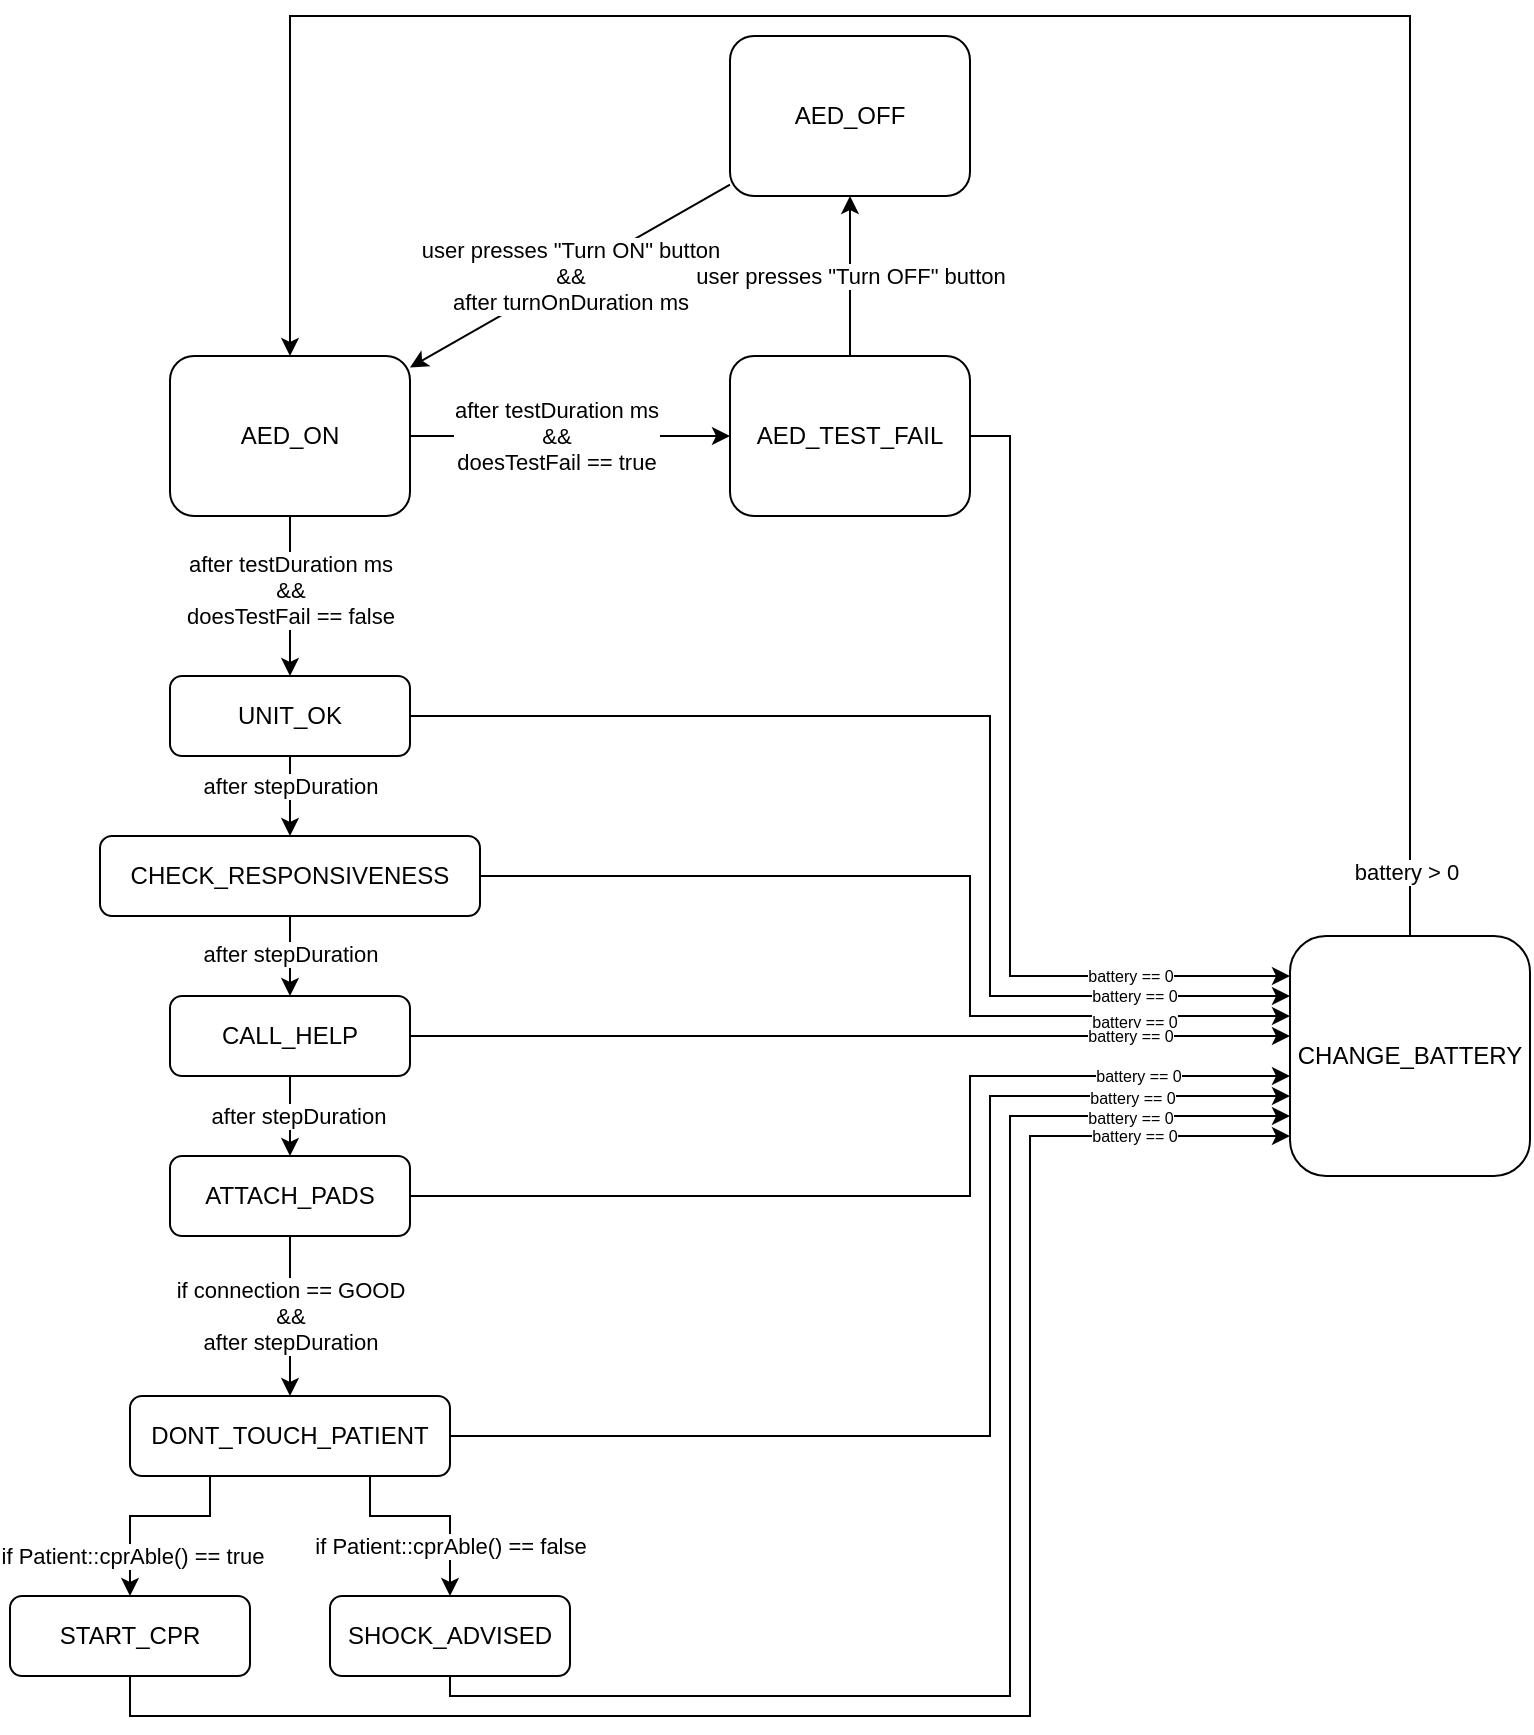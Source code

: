 <mxfile version="22.1.2" type="device">
  <diagram name="Page-1" id="YRFLMLcwG-B4jAh9hGQP">
    <mxGraphModel dx="1315" dy="929" grid="1" gridSize="10" guides="1" tooltips="1" connect="1" arrows="1" fold="1" page="0" pageScale="1" pageWidth="850" pageHeight="1100" math="0" shadow="0">
      <root>
        <mxCell id="0" />
        <mxCell id="1" parent="0" />
        <mxCell id="i0PFO4XPD0DUhZGkGY-5-39" value="user presses &quot;Turn ON&quot; button&lt;br&gt;&amp;amp;&amp;amp;&lt;br&gt;after turnOnDuration ms" style="rounded=0;orthogonalLoop=1;jettySize=auto;html=1;" parent="1" source="i0PFO4XPD0DUhZGkGY-5-3" target="i0PFO4XPD0DUhZGkGY-5-6" edge="1">
          <mxGeometry relative="1" as="geometry">
            <mxPoint as="offset" />
            <Array as="points">
              <mxPoint x="280" y="-120" />
            </Array>
          </mxGeometry>
        </mxCell>
        <mxCell id="i0PFO4XPD0DUhZGkGY-5-3" value="AED_OFF" style="rounded=1;whiteSpace=wrap;html=1;" parent="1" vertex="1">
          <mxGeometry x="360" y="-240" width="120" height="80" as="geometry" />
        </mxCell>
        <mxCell id="i0PFO4XPD0DUhZGkGY-5-40" value="" style="rounded=0;orthogonalLoop=1;jettySize=auto;html=1;" parent="1" source="i0PFO4XPD0DUhZGkGY-5-6" target="i0PFO4XPD0DUhZGkGY-5-8" edge="1">
          <mxGeometry relative="1" as="geometry" />
        </mxCell>
        <mxCell id="i0PFO4XPD0DUhZGkGY-5-41" value="after testDuration ms&lt;br&gt;&amp;amp;&amp;amp;&lt;br&gt;doesTestFail == false" style="edgeLabel;html=1;align=center;verticalAlign=middle;resizable=0;points=[];" parent="i0PFO4XPD0DUhZGkGY-5-40" vertex="1" connectable="0">
          <mxGeometry x="-0.28" y="1" relative="1" as="geometry">
            <mxPoint x="-1" y="8" as="offset" />
          </mxGeometry>
        </mxCell>
        <mxCell id="RST6yxN7UGok1e9Vg7jZ-1" style="edgeStyle=orthogonalEdgeStyle;rounded=0;orthogonalLoop=1;jettySize=auto;html=1;" edge="1" parent="1" source="i0PFO4XPD0DUhZGkGY-5-6" target="i0PFO4XPD0DUhZGkGY-5-22">
          <mxGeometry relative="1" as="geometry">
            <Array as="points">
              <mxPoint x="300" y="-40" />
              <mxPoint x="300" y="-40" />
            </Array>
          </mxGeometry>
        </mxCell>
        <mxCell id="RST6yxN7UGok1e9Vg7jZ-2" value="after testDuration&amp;nbsp;ms&lt;br&gt;&amp;amp;&amp;amp;&lt;br&gt;doesTestFail == true" style="edgeLabel;html=1;align=center;verticalAlign=middle;resizable=0;points=[];" vertex="1" connectable="0" parent="RST6yxN7UGok1e9Vg7jZ-1">
          <mxGeometry x="0.671" y="1" relative="1" as="geometry">
            <mxPoint x="-61" y="1" as="offset" />
          </mxGeometry>
        </mxCell>
        <mxCell id="i0PFO4XPD0DUhZGkGY-5-6" value="AED_ON" style="rounded=1;whiteSpace=wrap;html=1;" parent="1" vertex="1">
          <mxGeometry x="80" y="-80" width="120" height="80" as="geometry" />
        </mxCell>
        <mxCell id="i0PFO4XPD0DUhZGkGY-5-48" style="edgeStyle=orthogonalEdgeStyle;rounded=0;orthogonalLoop=1;jettySize=auto;html=1;" parent="1" source="i0PFO4XPD0DUhZGkGY-5-8" target="i0PFO4XPD0DUhZGkGY-5-11" edge="1">
          <mxGeometry relative="1" as="geometry" />
        </mxCell>
        <mxCell id="RST6yxN7UGok1e9Vg7jZ-3" value="after stepDuration" style="edgeLabel;html=1;align=center;verticalAlign=middle;resizable=0;points=[];" vertex="1" connectable="0" parent="i0PFO4XPD0DUhZGkGY-5-48">
          <mxGeometry x="-0.275" relative="1" as="geometry">
            <mxPoint as="offset" />
          </mxGeometry>
        </mxCell>
        <mxCell id="RST6yxN7UGok1e9Vg7jZ-17" style="edgeStyle=orthogonalEdgeStyle;rounded=0;orthogonalLoop=1;jettySize=auto;html=1;" edge="1" parent="1" source="i0PFO4XPD0DUhZGkGY-5-8" target="RST6yxN7UGok1e9Vg7jZ-10">
          <mxGeometry relative="1" as="geometry">
            <Array as="points">
              <mxPoint x="490" y="100" />
              <mxPoint x="490" y="240" />
            </Array>
          </mxGeometry>
        </mxCell>
        <mxCell id="RST6yxN7UGok1e9Vg7jZ-29" value="battery == 0" style="edgeLabel;html=1;align=center;verticalAlign=middle;resizable=0;points=[];fontSize=8;" vertex="1" connectable="0" parent="RST6yxN7UGok1e9Vg7jZ-17">
          <mxGeometry x="0.637" y="1" relative="1" as="geometry">
            <mxPoint x="27" y="1" as="offset" />
          </mxGeometry>
        </mxCell>
        <mxCell id="i0PFO4XPD0DUhZGkGY-5-8" value="UNIT_OK" style="rounded=1;whiteSpace=wrap;html=1;" parent="1" vertex="1">
          <mxGeometry x="80" y="80" width="120" height="40" as="geometry" />
        </mxCell>
        <mxCell id="i0PFO4XPD0DUhZGkGY-5-50" value="" style="edgeStyle=orthogonalEdgeStyle;rounded=0;orthogonalLoop=1;jettySize=auto;html=1;" parent="1" source="i0PFO4XPD0DUhZGkGY-5-11" target="i0PFO4XPD0DUhZGkGY-5-13" edge="1">
          <mxGeometry relative="1" as="geometry" />
        </mxCell>
        <mxCell id="i0PFO4XPD0DUhZGkGY-5-51" value="after stepDuration" style="edgeLabel;html=1;align=center;verticalAlign=middle;resizable=0;points=[];" parent="i0PFO4XPD0DUhZGkGY-5-50" vertex="1" connectable="0">
          <mxGeometry x="-0.075" relative="1" as="geometry">
            <mxPoint as="offset" />
          </mxGeometry>
        </mxCell>
        <mxCell id="RST6yxN7UGok1e9Vg7jZ-18" style="edgeStyle=orthogonalEdgeStyle;rounded=0;orthogonalLoop=1;jettySize=auto;html=1;" edge="1" parent="1" source="i0PFO4XPD0DUhZGkGY-5-11" target="RST6yxN7UGok1e9Vg7jZ-10">
          <mxGeometry relative="1" as="geometry">
            <Array as="points">
              <mxPoint x="480" y="180" />
              <mxPoint x="480" y="250" />
            </Array>
          </mxGeometry>
        </mxCell>
        <mxCell id="RST6yxN7UGok1e9Vg7jZ-30" value="battery == 0" style="edgeLabel;html=1;align=center;verticalAlign=middle;resizable=0;points=[];fontSize=8;" vertex="1" connectable="0" parent="RST6yxN7UGok1e9Vg7jZ-18">
          <mxGeometry x="0.558" y="-1" relative="1" as="geometry">
            <mxPoint x="27" y="2" as="offset" />
          </mxGeometry>
        </mxCell>
        <mxCell id="i0PFO4XPD0DUhZGkGY-5-11" value="CHECK_RESPONSIVENESS" style="rounded=1;whiteSpace=wrap;html=1;" parent="1" vertex="1">
          <mxGeometry x="45" y="160" width="190" height="40" as="geometry" />
        </mxCell>
        <mxCell id="i0PFO4XPD0DUhZGkGY-5-52" value="" style="edgeStyle=orthogonalEdgeStyle;rounded=0;orthogonalLoop=1;jettySize=auto;html=1;" parent="1" source="i0PFO4XPD0DUhZGkGY-5-13" target="i0PFO4XPD0DUhZGkGY-5-15" edge="1">
          <mxGeometry relative="1" as="geometry" />
        </mxCell>
        <mxCell id="i0PFO4XPD0DUhZGkGY-5-53" value="after stepDuration" style="edgeLabel;html=1;align=center;verticalAlign=middle;resizable=0;points=[];" parent="i0PFO4XPD0DUhZGkGY-5-52" vertex="1" connectable="0">
          <mxGeometry y="4" relative="1" as="geometry">
            <mxPoint as="offset" />
          </mxGeometry>
        </mxCell>
        <mxCell id="RST6yxN7UGok1e9Vg7jZ-19" style="edgeStyle=orthogonalEdgeStyle;rounded=0;orthogonalLoop=1;jettySize=auto;html=1;" edge="1" parent="1" source="i0PFO4XPD0DUhZGkGY-5-13" target="RST6yxN7UGok1e9Vg7jZ-10">
          <mxGeometry relative="1" as="geometry">
            <Array as="points">
              <mxPoint x="600" y="260" />
              <mxPoint x="600" y="260" />
            </Array>
          </mxGeometry>
        </mxCell>
        <mxCell id="RST6yxN7UGok1e9Vg7jZ-32" value="battery == 0" style="edgeLabel;html=1;align=center;verticalAlign=middle;resizable=0;points=[];fontSize=8;" vertex="1" connectable="0" parent="RST6yxN7UGok1e9Vg7jZ-19">
          <mxGeometry x="0.535" relative="1" as="geometry">
            <mxPoint x="22" as="offset" />
          </mxGeometry>
        </mxCell>
        <mxCell id="i0PFO4XPD0DUhZGkGY-5-13" value="CALL_HELP" style="rounded=1;whiteSpace=wrap;html=1;" parent="1" vertex="1">
          <mxGeometry x="80" y="240" width="120" height="40" as="geometry" />
        </mxCell>
        <mxCell id="i0PFO4XPD0DUhZGkGY-5-54" value="if connection == GOOD&lt;br&gt;&amp;amp;&amp;amp;&lt;br&gt;after stepDuration" style="edgeStyle=orthogonalEdgeStyle;rounded=0;orthogonalLoop=1;jettySize=auto;html=1;" parent="1" source="i0PFO4XPD0DUhZGkGY-5-15" target="i0PFO4XPD0DUhZGkGY-5-17" edge="1">
          <mxGeometry relative="1" as="geometry" />
        </mxCell>
        <mxCell id="RST6yxN7UGok1e9Vg7jZ-20" style="edgeStyle=orthogonalEdgeStyle;rounded=0;orthogonalLoop=1;jettySize=auto;html=1;" edge="1" parent="1" source="i0PFO4XPD0DUhZGkGY-5-15" target="RST6yxN7UGok1e9Vg7jZ-10">
          <mxGeometry relative="1" as="geometry">
            <Array as="points">
              <mxPoint x="480" y="340" />
              <mxPoint x="480" y="280" />
            </Array>
          </mxGeometry>
        </mxCell>
        <mxCell id="RST6yxN7UGok1e9Vg7jZ-33" value="battery == 0" style="edgeLabel;html=1;align=center;verticalAlign=middle;resizable=0;points=[];fontSize=8;" vertex="1" connectable="0" parent="RST6yxN7UGok1e9Vg7jZ-20">
          <mxGeometry x="0.586" y="1" relative="1" as="geometry">
            <mxPoint x="27" y="1" as="offset" />
          </mxGeometry>
        </mxCell>
        <mxCell id="i0PFO4XPD0DUhZGkGY-5-15" value="ATTACH_PADS" style="rounded=1;whiteSpace=wrap;html=1;" parent="1" vertex="1">
          <mxGeometry x="80" y="320" width="120" height="40" as="geometry" />
        </mxCell>
        <mxCell id="RST6yxN7UGok1e9Vg7jZ-8" value="" style="edgeStyle=orthogonalEdgeStyle;rounded=0;orthogonalLoop=1;jettySize=auto;html=1;" edge="1" parent="1" source="i0PFO4XPD0DUhZGkGY-5-17" target="i0PFO4XPD0DUhZGkGY-5-18">
          <mxGeometry relative="1" as="geometry">
            <Array as="points">
              <mxPoint x="100" y="500" />
              <mxPoint x="60" y="500" />
            </Array>
          </mxGeometry>
        </mxCell>
        <mxCell id="RST6yxN7UGok1e9Vg7jZ-11" value="if Patient::cprAble() == true" style="edgeLabel;html=1;align=center;verticalAlign=middle;resizable=0;points=[];" vertex="1" connectable="0" parent="RST6yxN7UGok1e9Vg7jZ-8">
          <mxGeometry x="-0.007" y="-1" relative="1" as="geometry">
            <mxPoint x="-10" y="21" as="offset" />
          </mxGeometry>
        </mxCell>
        <mxCell id="RST6yxN7UGok1e9Vg7jZ-12" style="edgeStyle=orthogonalEdgeStyle;rounded=0;orthogonalLoop=1;jettySize=auto;html=1;" edge="1" parent="1" source="i0PFO4XPD0DUhZGkGY-5-17" target="RST6yxN7UGok1e9Vg7jZ-9">
          <mxGeometry relative="1" as="geometry">
            <Array as="points">
              <mxPoint x="180" y="500" />
              <mxPoint x="220" y="500" />
            </Array>
          </mxGeometry>
        </mxCell>
        <mxCell id="RST6yxN7UGok1e9Vg7jZ-13" value="if Patient::cprAble() == false" style="edgeLabel;html=1;align=center;verticalAlign=middle;resizable=0;points=[];" vertex="1" connectable="0" parent="RST6yxN7UGok1e9Vg7jZ-12">
          <mxGeometry x="0.557" y="-1" relative="1" as="geometry">
            <mxPoint x="1" y="-3" as="offset" />
          </mxGeometry>
        </mxCell>
        <mxCell id="RST6yxN7UGok1e9Vg7jZ-21" style="edgeStyle=orthogonalEdgeStyle;rounded=0;orthogonalLoop=1;jettySize=auto;html=1;" edge="1" parent="1" source="i0PFO4XPD0DUhZGkGY-5-17" target="RST6yxN7UGok1e9Vg7jZ-10">
          <mxGeometry relative="1" as="geometry">
            <Array as="points">
              <mxPoint x="490" y="460" />
              <mxPoint x="490" y="290" />
            </Array>
          </mxGeometry>
        </mxCell>
        <mxCell id="RST6yxN7UGok1e9Vg7jZ-34" value="battery == 0" style="edgeLabel;html=1;align=center;verticalAlign=middle;resizable=0;points=[];fontSize=8;" vertex="1" connectable="0" parent="RST6yxN7UGok1e9Vg7jZ-21">
          <mxGeometry x="0.641" y="1" relative="1" as="geometry">
            <mxPoint x="27" y="2" as="offset" />
          </mxGeometry>
        </mxCell>
        <mxCell id="i0PFO4XPD0DUhZGkGY-5-17" value="DONT_TOUCH_PATIENT" style="rounded=1;whiteSpace=wrap;html=1;" parent="1" vertex="1">
          <mxGeometry x="60" y="440" width="160" height="40" as="geometry" />
        </mxCell>
        <mxCell id="RST6yxN7UGok1e9Vg7jZ-23" style="edgeStyle=orthogonalEdgeStyle;rounded=0;orthogonalLoop=1;jettySize=auto;html=1;" edge="1" parent="1" source="i0PFO4XPD0DUhZGkGY-5-18" target="RST6yxN7UGok1e9Vg7jZ-10">
          <mxGeometry relative="1" as="geometry">
            <Array as="points">
              <mxPoint x="60" y="600" />
              <mxPoint x="510" y="600" />
              <mxPoint x="510" y="310" />
            </Array>
          </mxGeometry>
        </mxCell>
        <mxCell id="RST6yxN7UGok1e9Vg7jZ-36" value="battery == 0" style="edgeLabel;html=1;align=center;verticalAlign=middle;resizable=0;points=[];fontSize=8;" vertex="1" connectable="0" parent="RST6yxN7UGok1e9Vg7jZ-23">
          <mxGeometry x="0.763" y="2" relative="1" as="geometry">
            <mxPoint x="27" y="2" as="offset" />
          </mxGeometry>
        </mxCell>
        <mxCell id="i0PFO4XPD0DUhZGkGY-5-18" value="START_CPR" style="rounded=1;whiteSpace=wrap;html=1;" parent="1" vertex="1">
          <mxGeometry y="540" width="120" height="40" as="geometry" />
        </mxCell>
        <mxCell id="RST6yxN7UGok1e9Vg7jZ-6" style="edgeStyle=orthogonalEdgeStyle;rounded=0;orthogonalLoop=1;jettySize=auto;html=1;" edge="1" parent="1" source="i0PFO4XPD0DUhZGkGY-5-22" target="i0PFO4XPD0DUhZGkGY-5-3">
          <mxGeometry relative="1" as="geometry" />
        </mxCell>
        <mxCell id="RST6yxN7UGok1e9Vg7jZ-7" value="user presses &quot;Turn OFF&quot; button" style="edgeLabel;html=1;align=center;verticalAlign=middle;resizable=0;points=[];" vertex="1" connectable="0" parent="RST6yxN7UGok1e9Vg7jZ-6">
          <mxGeometry x="-0.447" y="3" relative="1" as="geometry">
            <mxPoint x="3" y="-18" as="offset" />
          </mxGeometry>
        </mxCell>
        <mxCell id="RST6yxN7UGok1e9Vg7jZ-14" style="edgeStyle=orthogonalEdgeStyle;rounded=0;orthogonalLoop=1;jettySize=auto;html=1;" edge="1" parent="1" source="i0PFO4XPD0DUhZGkGY-5-22" target="RST6yxN7UGok1e9Vg7jZ-10">
          <mxGeometry relative="1" as="geometry">
            <Array as="points">
              <mxPoint x="500" y="-40" />
              <mxPoint x="500" y="230" />
            </Array>
          </mxGeometry>
        </mxCell>
        <mxCell id="RST6yxN7UGok1e9Vg7jZ-28" value="battery == 0" style="edgeLabel;html=1;align=center;verticalAlign=middle;resizable=0;points=[];fontSize=8;" vertex="1" connectable="0" parent="RST6yxN7UGok1e9Vg7jZ-14">
          <mxGeometry x="0.678" y="2" relative="1" as="geometry">
            <mxPoint x="-11" y="2" as="offset" />
          </mxGeometry>
        </mxCell>
        <mxCell id="i0PFO4XPD0DUhZGkGY-5-22" value="AED_TEST_FAIL" style="rounded=1;whiteSpace=wrap;html=1;" parent="1" vertex="1">
          <mxGeometry x="360" y="-80" width="120" height="80" as="geometry" />
        </mxCell>
        <mxCell id="RST6yxN7UGok1e9Vg7jZ-22" style="edgeStyle=orthogonalEdgeStyle;rounded=0;orthogonalLoop=1;jettySize=auto;html=1;" edge="1" parent="1" source="RST6yxN7UGok1e9Vg7jZ-9" target="RST6yxN7UGok1e9Vg7jZ-10">
          <mxGeometry relative="1" as="geometry">
            <Array as="points">
              <mxPoint x="220" y="590" />
              <mxPoint x="500" y="590" />
              <mxPoint x="500" y="300" />
            </Array>
          </mxGeometry>
        </mxCell>
        <mxCell id="RST6yxN7UGok1e9Vg7jZ-35" value="battery == 0" style="edgeLabel;html=1;align=center;verticalAlign=middle;resizable=0;points=[];fontSize=8;" vertex="1" connectable="0" parent="RST6yxN7UGok1e9Vg7jZ-22">
          <mxGeometry x="0.714" y="1" relative="1" as="geometry">
            <mxPoint x="23" y="2" as="offset" />
          </mxGeometry>
        </mxCell>
        <mxCell id="RST6yxN7UGok1e9Vg7jZ-9" value="SHOCK_ADVISED" style="rounded=1;whiteSpace=wrap;html=1;" vertex="1" parent="1">
          <mxGeometry x="160" y="540" width="120" height="40" as="geometry" />
        </mxCell>
        <mxCell id="RST6yxN7UGok1e9Vg7jZ-26" style="edgeStyle=orthogonalEdgeStyle;rounded=0;orthogonalLoop=1;jettySize=auto;html=1;" edge="1" parent="1" source="RST6yxN7UGok1e9Vg7jZ-10" target="i0PFO4XPD0DUhZGkGY-5-6">
          <mxGeometry relative="1" as="geometry">
            <Array as="points">
              <mxPoint x="700" y="-250" />
              <mxPoint x="140" y="-250" />
            </Array>
          </mxGeometry>
        </mxCell>
        <mxCell id="RST6yxN7UGok1e9Vg7jZ-27" value="battery &amp;gt; 0" style="edgeLabel;html=1;align=center;verticalAlign=middle;resizable=0;points=[];" vertex="1" connectable="0" parent="RST6yxN7UGok1e9Vg7jZ-26">
          <mxGeometry x="-0.946" y="2" relative="1" as="geometry">
            <mxPoint as="offset" />
          </mxGeometry>
        </mxCell>
        <mxCell id="RST6yxN7UGok1e9Vg7jZ-10" value="CHANGE_BATTERY" style="rounded=1;whiteSpace=wrap;html=1;" vertex="1" parent="1">
          <mxGeometry x="640" y="210" width="120" height="120" as="geometry" />
        </mxCell>
      </root>
    </mxGraphModel>
  </diagram>
</mxfile>
